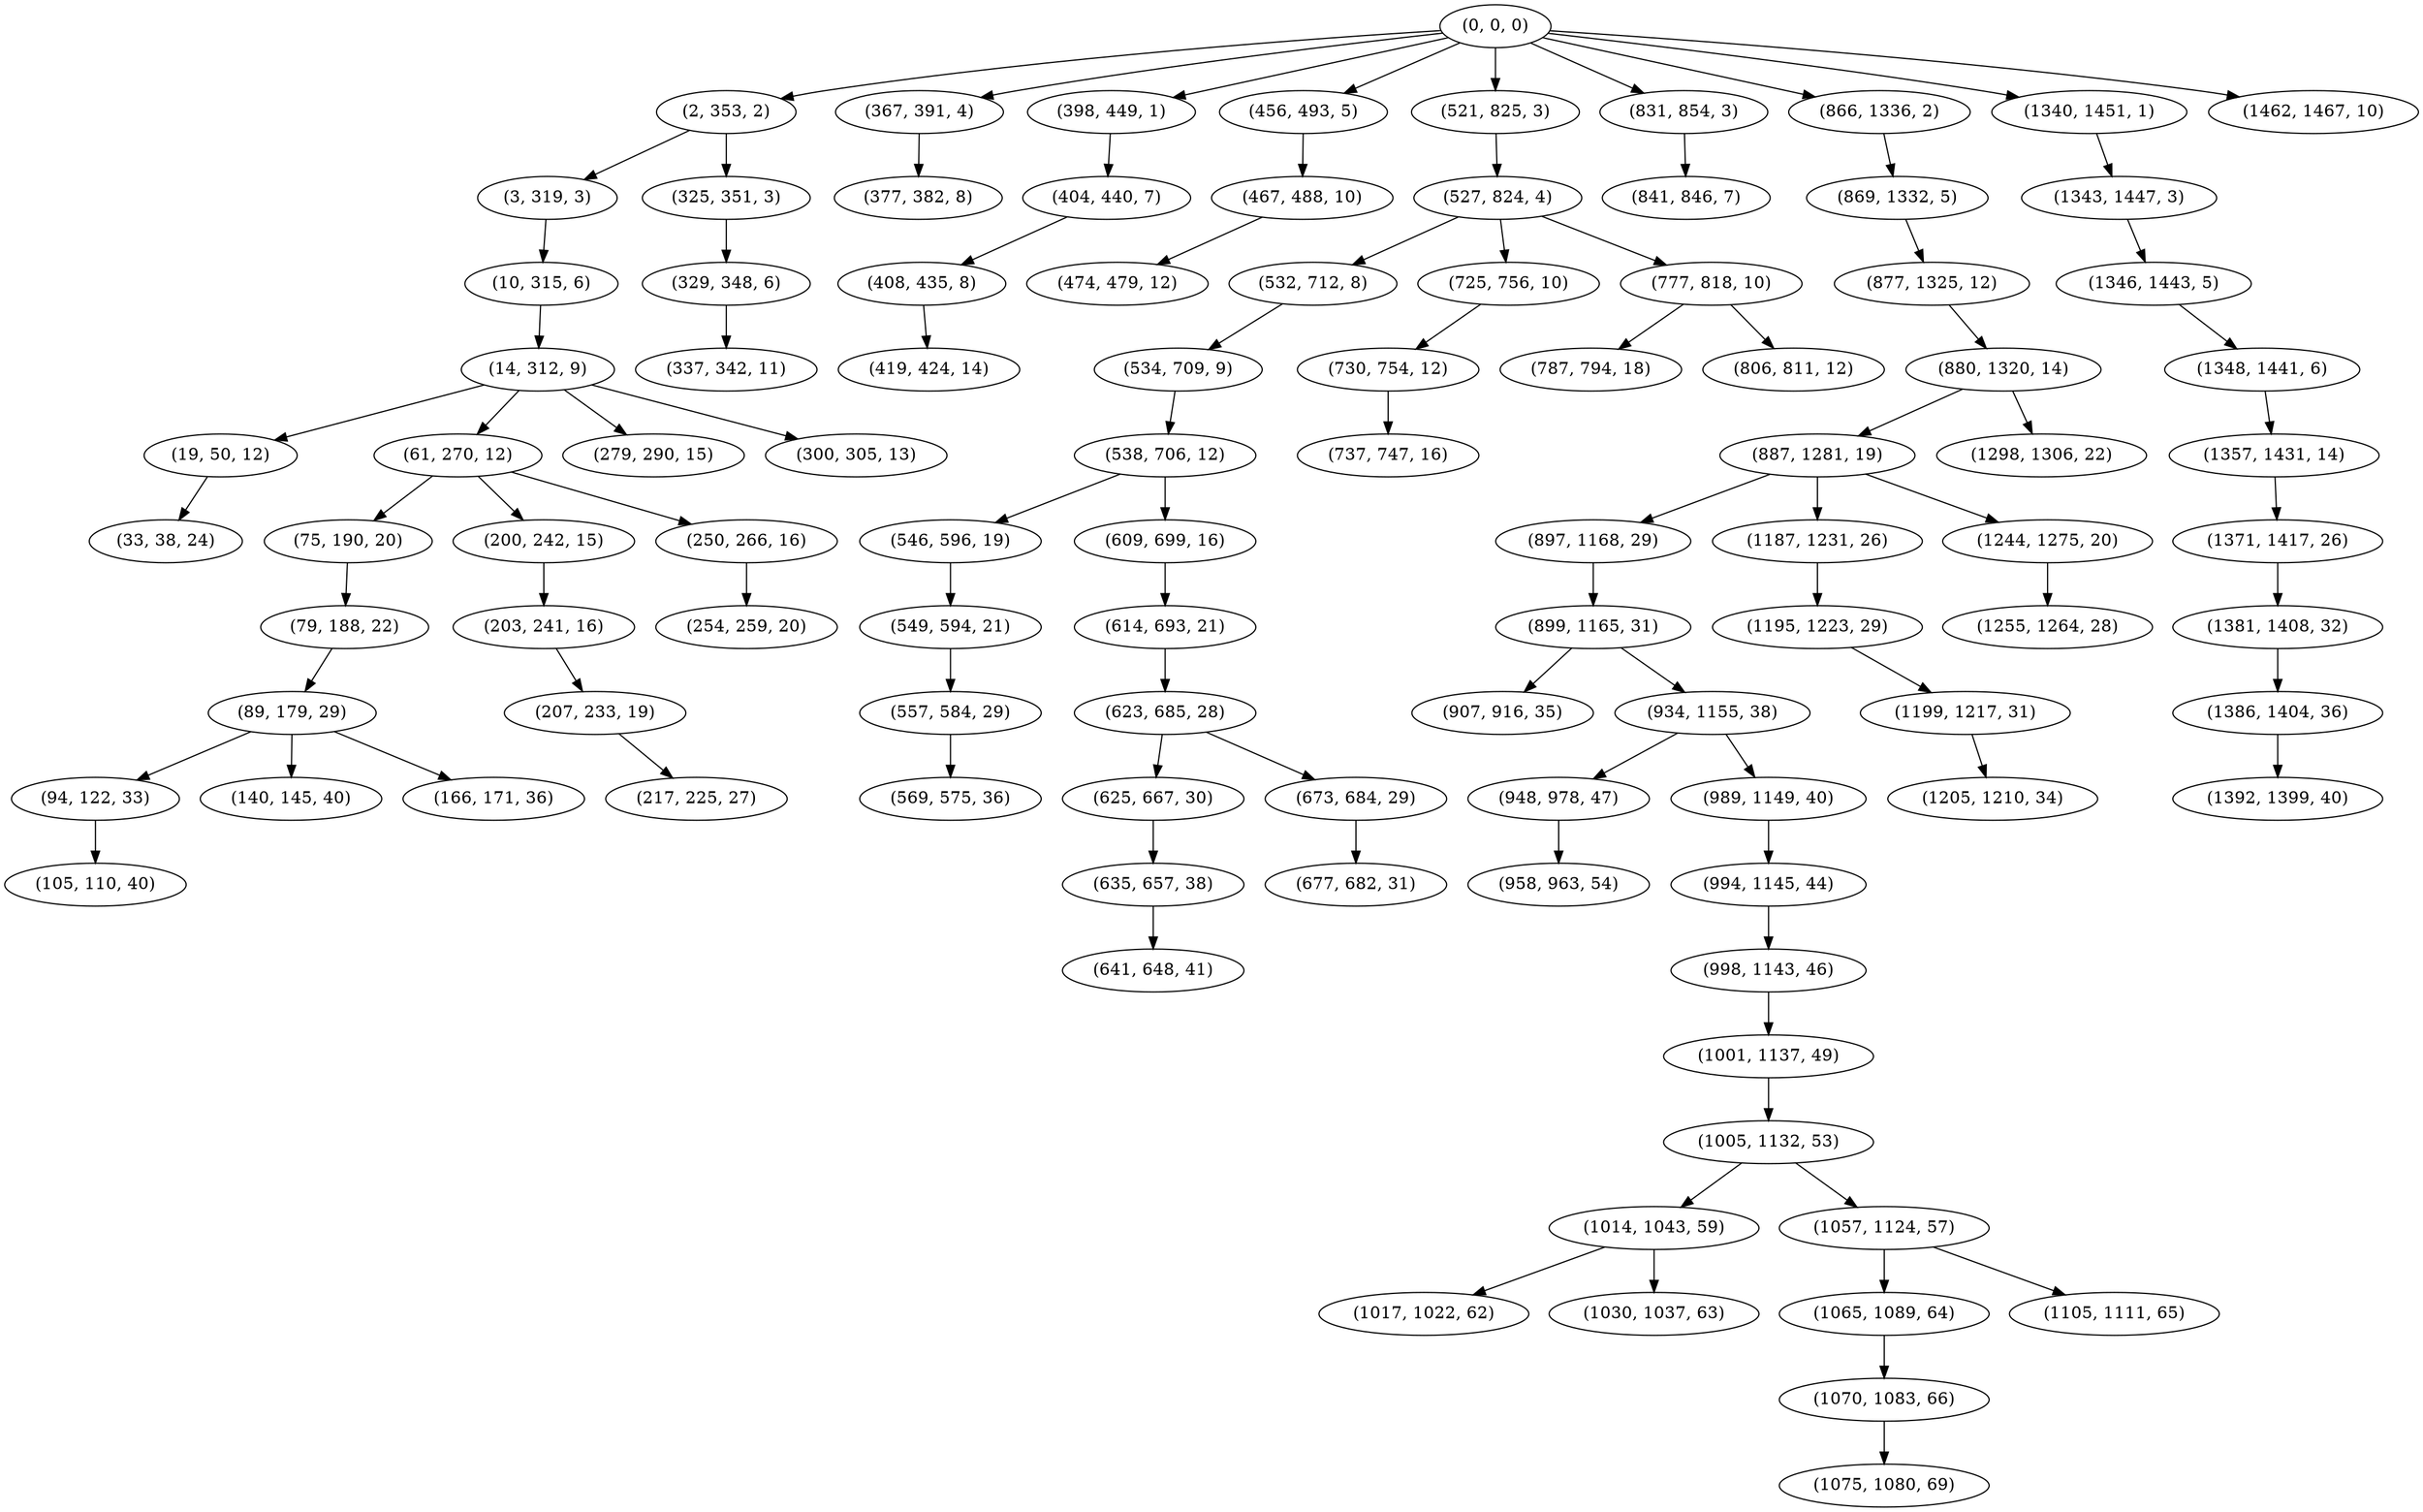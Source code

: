 digraph tree {
    "(0, 0, 0)";
    "(2, 353, 2)";
    "(3, 319, 3)";
    "(10, 315, 6)";
    "(14, 312, 9)";
    "(19, 50, 12)";
    "(33, 38, 24)";
    "(61, 270, 12)";
    "(75, 190, 20)";
    "(79, 188, 22)";
    "(89, 179, 29)";
    "(94, 122, 33)";
    "(105, 110, 40)";
    "(140, 145, 40)";
    "(166, 171, 36)";
    "(200, 242, 15)";
    "(203, 241, 16)";
    "(207, 233, 19)";
    "(217, 225, 27)";
    "(250, 266, 16)";
    "(254, 259, 20)";
    "(279, 290, 15)";
    "(300, 305, 13)";
    "(325, 351, 3)";
    "(329, 348, 6)";
    "(337, 342, 11)";
    "(367, 391, 4)";
    "(377, 382, 8)";
    "(398, 449, 1)";
    "(404, 440, 7)";
    "(408, 435, 8)";
    "(419, 424, 14)";
    "(456, 493, 5)";
    "(467, 488, 10)";
    "(474, 479, 12)";
    "(521, 825, 3)";
    "(527, 824, 4)";
    "(532, 712, 8)";
    "(534, 709, 9)";
    "(538, 706, 12)";
    "(546, 596, 19)";
    "(549, 594, 21)";
    "(557, 584, 29)";
    "(569, 575, 36)";
    "(609, 699, 16)";
    "(614, 693, 21)";
    "(623, 685, 28)";
    "(625, 667, 30)";
    "(635, 657, 38)";
    "(641, 648, 41)";
    "(673, 684, 29)";
    "(677, 682, 31)";
    "(725, 756, 10)";
    "(730, 754, 12)";
    "(737, 747, 16)";
    "(777, 818, 10)";
    "(787, 794, 18)";
    "(806, 811, 12)";
    "(831, 854, 3)";
    "(841, 846, 7)";
    "(866, 1336, 2)";
    "(869, 1332, 5)";
    "(877, 1325, 12)";
    "(880, 1320, 14)";
    "(887, 1281, 19)";
    "(897, 1168, 29)";
    "(899, 1165, 31)";
    "(907, 916, 35)";
    "(934, 1155, 38)";
    "(948, 978, 47)";
    "(958, 963, 54)";
    "(989, 1149, 40)";
    "(994, 1145, 44)";
    "(998, 1143, 46)";
    "(1001, 1137, 49)";
    "(1005, 1132, 53)";
    "(1014, 1043, 59)";
    "(1017, 1022, 62)";
    "(1030, 1037, 63)";
    "(1057, 1124, 57)";
    "(1065, 1089, 64)";
    "(1070, 1083, 66)";
    "(1075, 1080, 69)";
    "(1105, 1111, 65)";
    "(1187, 1231, 26)";
    "(1195, 1223, 29)";
    "(1199, 1217, 31)";
    "(1205, 1210, 34)";
    "(1244, 1275, 20)";
    "(1255, 1264, 28)";
    "(1298, 1306, 22)";
    "(1340, 1451, 1)";
    "(1343, 1447, 3)";
    "(1346, 1443, 5)";
    "(1348, 1441, 6)";
    "(1357, 1431, 14)";
    "(1371, 1417, 26)";
    "(1381, 1408, 32)";
    "(1386, 1404, 36)";
    "(1392, 1399, 40)";
    "(1462, 1467, 10)";
    "(0, 0, 0)" -> "(2, 353, 2)";
    "(0, 0, 0)" -> "(367, 391, 4)";
    "(0, 0, 0)" -> "(398, 449, 1)";
    "(0, 0, 0)" -> "(456, 493, 5)";
    "(0, 0, 0)" -> "(521, 825, 3)";
    "(0, 0, 0)" -> "(831, 854, 3)";
    "(0, 0, 0)" -> "(866, 1336, 2)";
    "(0, 0, 0)" -> "(1340, 1451, 1)";
    "(0, 0, 0)" -> "(1462, 1467, 10)";
    "(2, 353, 2)" -> "(3, 319, 3)";
    "(2, 353, 2)" -> "(325, 351, 3)";
    "(3, 319, 3)" -> "(10, 315, 6)";
    "(10, 315, 6)" -> "(14, 312, 9)";
    "(14, 312, 9)" -> "(19, 50, 12)";
    "(14, 312, 9)" -> "(61, 270, 12)";
    "(14, 312, 9)" -> "(279, 290, 15)";
    "(14, 312, 9)" -> "(300, 305, 13)";
    "(19, 50, 12)" -> "(33, 38, 24)";
    "(61, 270, 12)" -> "(75, 190, 20)";
    "(61, 270, 12)" -> "(200, 242, 15)";
    "(61, 270, 12)" -> "(250, 266, 16)";
    "(75, 190, 20)" -> "(79, 188, 22)";
    "(79, 188, 22)" -> "(89, 179, 29)";
    "(89, 179, 29)" -> "(94, 122, 33)";
    "(89, 179, 29)" -> "(140, 145, 40)";
    "(89, 179, 29)" -> "(166, 171, 36)";
    "(94, 122, 33)" -> "(105, 110, 40)";
    "(200, 242, 15)" -> "(203, 241, 16)";
    "(203, 241, 16)" -> "(207, 233, 19)";
    "(207, 233, 19)" -> "(217, 225, 27)";
    "(250, 266, 16)" -> "(254, 259, 20)";
    "(325, 351, 3)" -> "(329, 348, 6)";
    "(329, 348, 6)" -> "(337, 342, 11)";
    "(367, 391, 4)" -> "(377, 382, 8)";
    "(398, 449, 1)" -> "(404, 440, 7)";
    "(404, 440, 7)" -> "(408, 435, 8)";
    "(408, 435, 8)" -> "(419, 424, 14)";
    "(456, 493, 5)" -> "(467, 488, 10)";
    "(467, 488, 10)" -> "(474, 479, 12)";
    "(521, 825, 3)" -> "(527, 824, 4)";
    "(527, 824, 4)" -> "(532, 712, 8)";
    "(527, 824, 4)" -> "(725, 756, 10)";
    "(527, 824, 4)" -> "(777, 818, 10)";
    "(532, 712, 8)" -> "(534, 709, 9)";
    "(534, 709, 9)" -> "(538, 706, 12)";
    "(538, 706, 12)" -> "(546, 596, 19)";
    "(538, 706, 12)" -> "(609, 699, 16)";
    "(546, 596, 19)" -> "(549, 594, 21)";
    "(549, 594, 21)" -> "(557, 584, 29)";
    "(557, 584, 29)" -> "(569, 575, 36)";
    "(609, 699, 16)" -> "(614, 693, 21)";
    "(614, 693, 21)" -> "(623, 685, 28)";
    "(623, 685, 28)" -> "(625, 667, 30)";
    "(623, 685, 28)" -> "(673, 684, 29)";
    "(625, 667, 30)" -> "(635, 657, 38)";
    "(635, 657, 38)" -> "(641, 648, 41)";
    "(673, 684, 29)" -> "(677, 682, 31)";
    "(725, 756, 10)" -> "(730, 754, 12)";
    "(730, 754, 12)" -> "(737, 747, 16)";
    "(777, 818, 10)" -> "(787, 794, 18)";
    "(777, 818, 10)" -> "(806, 811, 12)";
    "(831, 854, 3)" -> "(841, 846, 7)";
    "(866, 1336, 2)" -> "(869, 1332, 5)";
    "(869, 1332, 5)" -> "(877, 1325, 12)";
    "(877, 1325, 12)" -> "(880, 1320, 14)";
    "(880, 1320, 14)" -> "(887, 1281, 19)";
    "(880, 1320, 14)" -> "(1298, 1306, 22)";
    "(887, 1281, 19)" -> "(897, 1168, 29)";
    "(887, 1281, 19)" -> "(1187, 1231, 26)";
    "(887, 1281, 19)" -> "(1244, 1275, 20)";
    "(897, 1168, 29)" -> "(899, 1165, 31)";
    "(899, 1165, 31)" -> "(907, 916, 35)";
    "(899, 1165, 31)" -> "(934, 1155, 38)";
    "(934, 1155, 38)" -> "(948, 978, 47)";
    "(934, 1155, 38)" -> "(989, 1149, 40)";
    "(948, 978, 47)" -> "(958, 963, 54)";
    "(989, 1149, 40)" -> "(994, 1145, 44)";
    "(994, 1145, 44)" -> "(998, 1143, 46)";
    "(998, 1143, 46)" -> "(1001, 1137, 49)";
    "(1001, 1137, 49)" -> "(1005, 1132, 53)";
    "(1005, 1132, 53)" -> "(1014, 1043, 59)";
    "(1005, 1132, 53)" -> "(1057, 1124, 57)";
    "(1014, 1043, 59)" -> "(1017, 1022, 62)";
    "(1014, 1043, 59)" -> "(1030, 1037, 63)";
    "(1057, 1124, 57)" -> "(1065, 1089, 64)";
    "(1057, 1124, 57)" -> "(1105, 1111, 65)";
    "(1065, 1089, 64)" -> "(1070, 1083, 66)";
    "(1070, 1083, 66)" -> "(1075, 1080, 69)";
    "(1187, 1231, 26)" -> "(1195, 1223, 29)";
    "(1195, 1223, 29)" -> "(1199, 1217, 31)";
    "(1199, 1217, 31)" -> "(1205, 1210, 34)";
    "(1244, 1275, 20)" -> "(1255, 1264, 28)";
    "(1340, 1451, 1)" -> "(1343, 1447, 3)";
    "(1343, 1447, 3)" -> "(1346, 1443, 5)";
    "(1346, 1443, 5)" -> "(1348, 1441, 6)";
    "(1348, 1441, 6)" -> "(1357, 1431, 14)";
    "(1357, 1431, 14)" -> "(1371, 1417, 26)";
    "(1371, 1417, 26)" -> "(1381, 1408, 32)";
    "(1381, 1408, 32)" -> "(1386, 1404, 36)";
    "(1386, 1404, 36)" -> "(1392, 1399, 40)";
}

